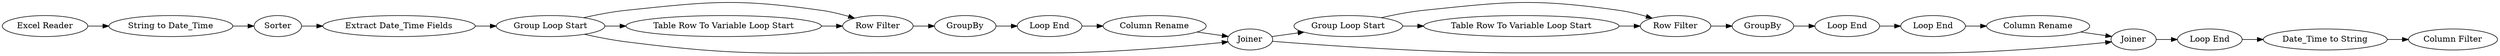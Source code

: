 digraph {
	1 [label="Excel Reader"]
	2 [label="String to Date_Time"]
	3 [label="Extract Date_Time Fields"]
	4 [label="Group Loop Start"]
	5 [label="Loop End"]
	7 [label=Sorter]
	9 [label="Row Filter"]
	10 [label="Table Row To Variable Loop Start"]
	11 [label=GroupBy]
	12 [label=Joiner]
	22 [label="Loop End"]
	23 [label="Column Rename"]
	24 [label="Group Loop Start"]
	25 [label="Column Rename"]
	26 [label=Joiner]
	27 [label="Row Filter"]
	28 [label="Table Row To Variable Loop Start"]
	29 [label="Loop End"]
	30 [label=GroupBy]
	31 [label="Loop End"]
	32 [label="Date_Time to String"]
	33 [label="Column Filter"]
	1 -> 2
	2 -> 7
	3 -> 4
	4 -> 9
	4 -> 10
	4 -> 12
	5 -> 23
	7 -> 3
	9 -> 11
	10 -> 9
	11 -> 5
	12 -> 24
	12 -> 26
	22 -> 32
	23 -> 12
	24 -> 28
	24 -> 27
	25 -> 26
	26 -> 22
	27 -> 30
	28 -> 27
	29 -> 31
	30 -> 29
	31 -> 25
	32 -> 33
	rankdir=LR
}
